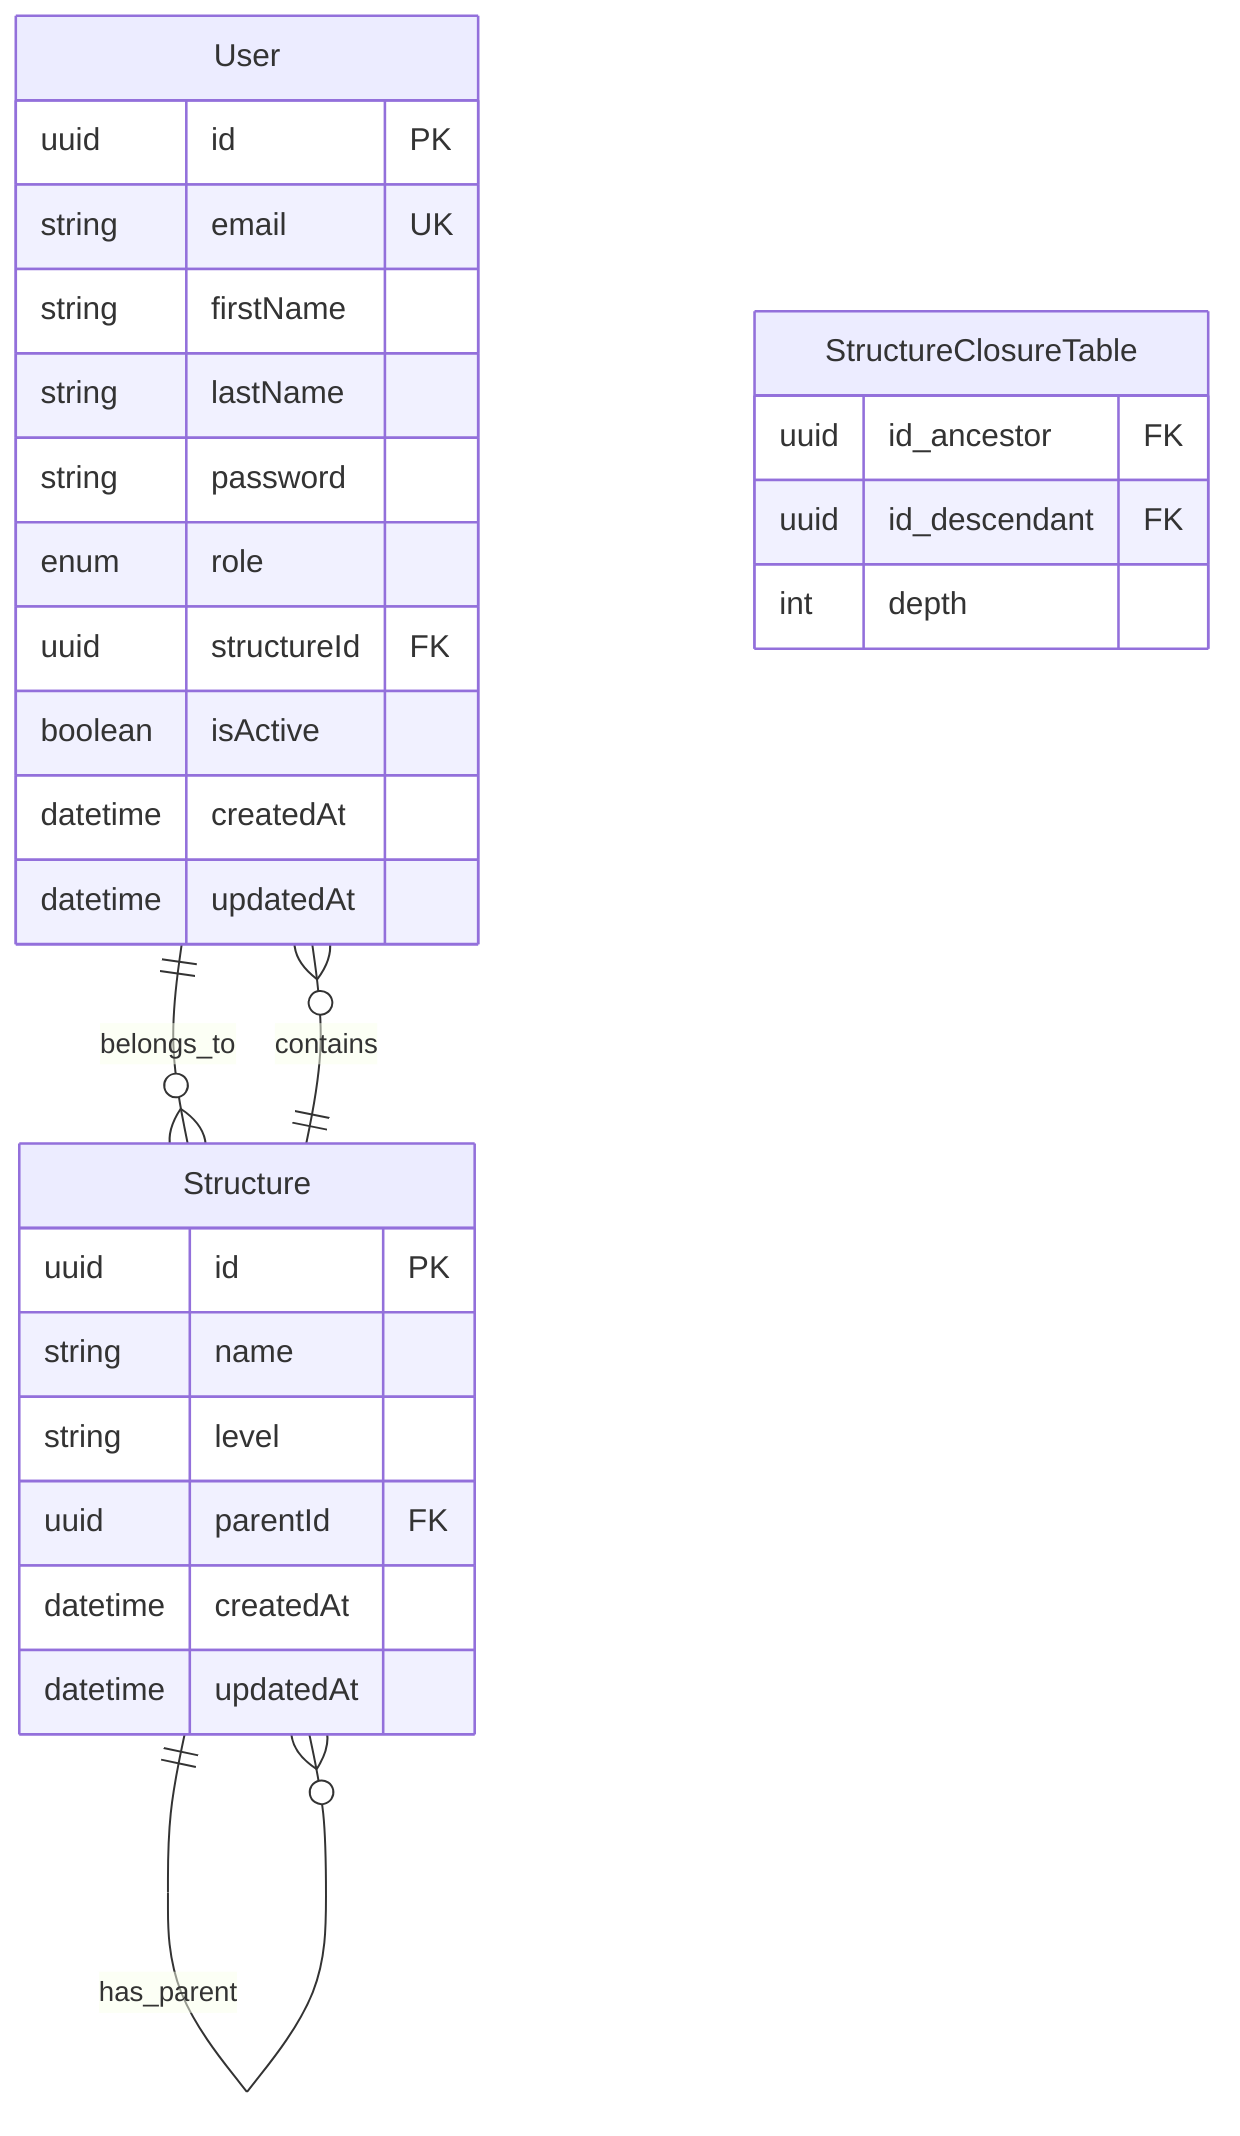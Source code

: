 erDiagram
    User ||--o{ Structure : "belongs_to"
    Structure ||--o{ Structure : "has_parent"
    Structure ||--o{ User : "contains"

    User {
        uuid id PK
        string email UK
        string firstName
        string lastName
        string password
        enum role
        uuid structureId FK
        boolean isActive
        datetime createdAt
        datetime updatedAt
    }

    Structure {
        uuid id PK
        string name
        string level
        uuid parentId FK
        datetime createdAt
        datetime updatedAt
    }

    StructureClosureTable {
        uuid id_ancestor FK
        uuid id_descendant FK
        int depth
    }